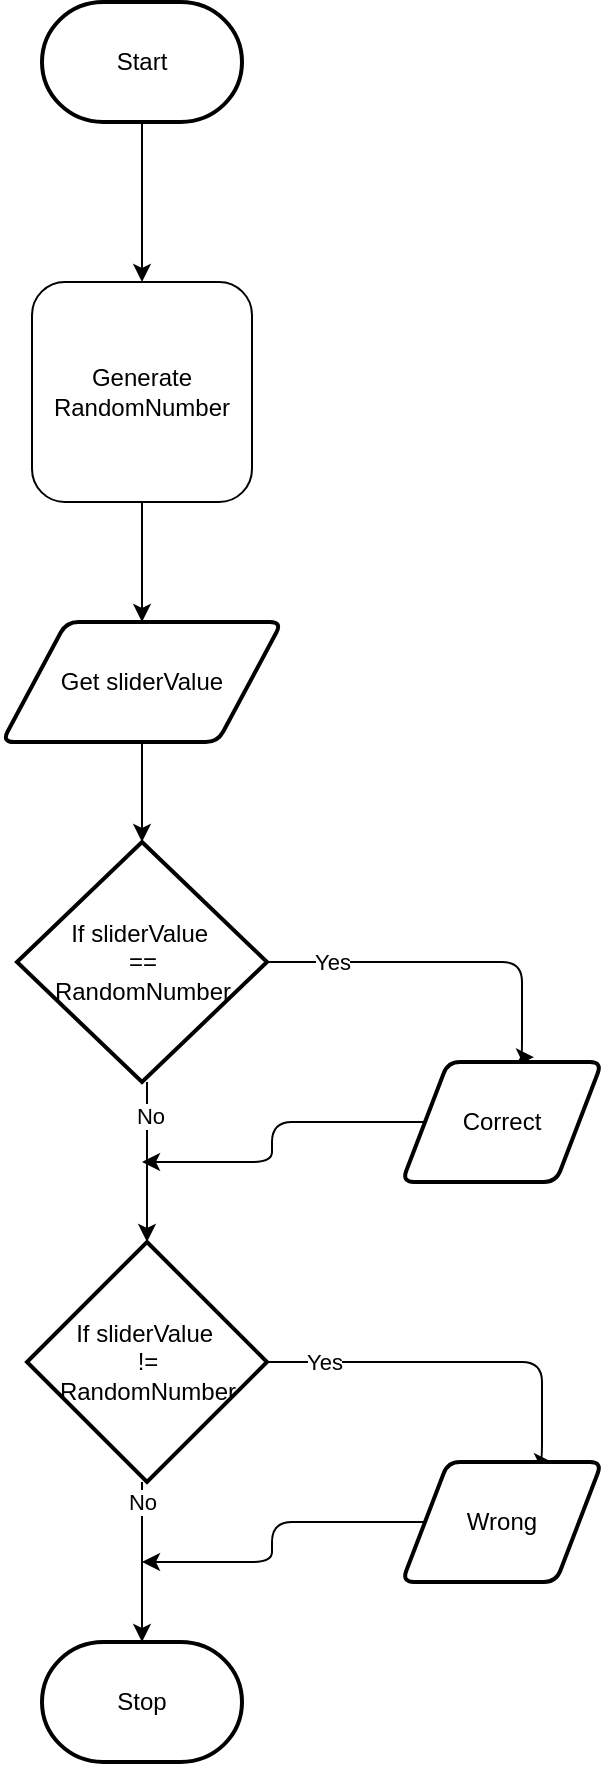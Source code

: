 <mxfile>
    <diagram id="HIP3nbAZw_EuaXWnEj3U" name="Page-1">
        <mxGraphModel dx="1086" dy="384" grid="1" gridSize="10" guides="1" tooltips="1" connect="1" arrows="1" fold="1" page="1" pageScale="1" pageWidth="850" pageHeight="1100" math="0" shadow="0">
            <root>
                <mxCell id="0"/>
                <mxCell id="1" parent="0"/>
                <mxCell id="7" style="edgeStyle=none;html=1;entryX=0.5;entryY=0;entryDx=0;entryDy=0;" edge="1" parent="1" source="2" target="6">
                    <mxGeometry relative="1" as="geometry"/>
                </mxCell>
                <mxCell id="2" value="Start" style="strokeWidth=2;html=1;shape=mxgraph.flowchart.terminator;whiteSpace=wrap;" parent="1" vertex="1">
                    <mxGeometry x="220" y="180" width="100" height="60" as="geometry"/>
                </mxCell>
                <mxCell id="3" value="Stop" style="strokeWidth=2;html=1;shape=mxgraph.flowchart.terminator;whiteSpace=wrap;" parent="1" vertex="1">
                    <mxGeometry x="220" y="1000" width="100" height="60" as="geometry"/>
                </mxCell>
                <mxCell id="10" style="edgeStyle=none;html=1;" edge="1" parent="1" source="6" target="9">
                    <mxGeometry relative="1" as="geometry"/>
                </mxCell>
                <mxCell id="6" value="Generate&lt;br&gt;RandomNumber" style="rounded=1;whiteSpace=wrap;html=1;" vertex="1" parent="1">
                    <mxGeometry x="215" y="320" width="110" height="110" as="geometry"/>
                </mxCell>
                <mxCell id="24" style="edgeStyle=elbowEdgeStyle;html=1;entryX=0.5;entryY=0;entryDx=0;entryDy=0;entryPerimeter=0;" edge="1" parent="1" source="9" target="11">
                    <mxGeometry relative="1" as="geometry"/>
                </mxCell>
                <mxCell id="9" value="Get sliderValue" style="shape=parallelogram;html=1;strokeWidth=2;perimeter=parallelogramPerimeter;whiteSpace=wrap;rounded=1;arcSize=12;size=0.23;" vertex="1" parent="1">
                    <mxGeometry x="200" y="490" width="140" height="60" as="geometry"/>
                </mxCell>
                <mxCell id="13" value="Yes" style="edgeStyle=elbowEdgeStyle;html=1;entryX=0.66;entryY=-0.04;entryDx=0;entryDy=0;entryPerimeter=0;" edge="1" parent="1" source="11" target="12">
                    <mxGeometry x="-0.659" relative="1" as="geometry">
                        <mxPoint x="460" y="790" as="targetPoint"/>
                        <Array as="points">
                            <mxPoint x="460" y="660"/>
                        </Array>
                        <mxPoint x="1" as="offset"/>
                    </mxGeometry>
                </mxCell>
                <mxCell id="16" style="edgeStyle=elbowEdgeStyle;html=1;entryX=0.5;entryY=0;entryDx=0;entryDy=0;entryPerimeter=0;" edge="1" parent="1" source="11" target="15">
                    <mxGeometry relative="1" as="geometry"/>
                </mxCell>
                <mxCell id="20" value="No" style="edgeLabel;html=1;align=center;verticalAlign=middle;resizable=0;points=[];" vertex="1" connectable="0" parent="16">
                    <mxGeometry x="-0.578" y="1" relative="1" as="geometry">
                        <mxPoint as="offset"/>
                    </mxGeometry>
                </mxCell>
                <mxCell id="11" value="If sliderValue&amp;nbsp;&lt;br&gt;==&lt;br&gt;RandomNumber" style="strokeWidth=2;html=1;shape=mxgraph.flowchart.decision;whiteSpace=wrap;" vertex="1" parent="1">
                    <mxGeometry x="207.5" y="600" width="125" height="120" as="geometry"/>
                </mxCell>
                <mxCell id="23" style="edgeStyle=elbowEdgeStyle;html=1;" edge="1" parent="1" source="12">
                    <mxGeometry relative="1" as="geometry">
                        <mxPoint x="270" y="760" as="targetPoint"/>
                    </mxGeometry>
                </mxCell>
                <mxCell id="12" value="Correct" style="shape=parallelogram;html=1;strokeWidth=2;perimeter=parallelogramPerimeter;whiteSpace=wrap;rounded=1;arcSize=12;size=0.23;" vertex="1" parent="1">
                    <mxGeometry x="400" y="710" width="100" height="60" as="geometry"/>
                </mxCell>
                <mxCell id="18" style="edgeStyle=elbowEdgeStyle;html=1;entryX=0.75;entryY=0;entryDx=0;entryDy=0;" edge="1" parent="1" source="15" target="17">
                    <mxGeometry relative="1" as="geometry">
                        <Array as="points">
                            <mxPoint x="470" y="860"/>
                        </Array>
                    </mxGeometry>
                </mxCell>
                <mxCell id="19" value="Yes" style="edgeLabel;html=1;align=center;verticalAlign=middle;resizable=0;points=[];" vertex="1" connectable="0" parent="18">
                    <mxGeometry x="-0.309" y="-1" relative="1" as="geometry">
                        <mxPoint x="-38" y="-1" as="offset"/>
                    </mxGeometry>
                </mxCell>
                <mxCell id="21" value="No" style="edgeStyle=elbowEdgeStyle;html=1;entryX=0.5;entryY=0;entryDx=0;entryDy=0;entryPerimeter=0;" edge="1" parent="1" source="15" target="3">
                    <mxGeometry x="-0.75" relative="1" as="geometry">
                        <mxPoint as="offset"/>
                    </mxGeometry>
                </mxCell>
                <mxCell id="15" value="If sliderValue&amp;nbsp;&lt;br&gt;!=&lt;br&gt;RandomNumber" style="strokeWidth=2;html=1;shape=mxgraph.flowchart.decision;whiteSpace=wrap;" vertex="1" parent="1">
                    <mxGeometry x="212.5" y="800" width="120" height="120" as="geometry"/>
                </mxCell>
                <mxCell id="22" style="edgeStyle=elbowEdgeStyle;html=1;" edge="1" parent="1" source="17">
                    <mxGeometry relative="1" as="geometry">
                        <mxPoint x="270" y="960" as="targetPoint"/>
                    </mxGeometry>
                </mxCell>
                <mxCell id="17" value="Wrong" style="shape=parallelogram;html=1;strokeWidth=2;perimeter=parallelogramPerimeter;whiteSpace=wrap;rounded=1;arcSize=12;size=0.23;" vertex="1" parent="1">
                    <mxGeometry x="400" y="910" width="100" height="60" as="geometry"/>
                </mxCell>
            </root>
        </mxGraphModel>
    </diagram>
</mxfile>